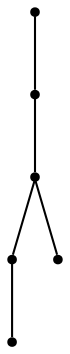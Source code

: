 graph {
  node [shape=point,comment="{\"directed\":false,\"doi\":\"10.1007/978-3-662-45803-7_22\",\"figure\":\"5 (3)\"}"]

  v0 [pos="885.6301378048197,2447.741017455737"]
  v1 [pos="885.6301378048197,2381.0394208664366"]
  v2 [pos="885.6301378048197,2514.4426140450378"]
  v3 [pos="952.3449022507027,2514.4426140450378"]
  v4 [pos="885.6301378048197,2581.1442106343384"]
  v5 [pos="885.6301378048196,2647.845807223638"]

  v0 -- v1 [id="-1",pos="885.6301378048197,2447.741017455737 885.6301378048197,2381.0394208664366 885.6301378048197,2381.0394208664366 885.6301378048197,2381.0394208664366"]
  v5 -- v4 [id="-2",pos="885.6301378048196,2647.845807223638 885.6301378048197,2581.1442106343384 885.6301378048197,2581.1442106343384 885.6301378048197,2581.1442106343384"]
  v4 -- v2 [id="-3",pos="885.6301378048197,2581.1442106343384 885.6301378048197,2514.4426140450378 885.6301378048197,2514.4426140450378 885.6301378048197,2514.4426140450378"]
  v2 -- v0 [id="-4",pos="885.6301378048197,2514.4426140450378 885.6301378048197,2447.741017455737 885.6301378048197,2447.741017455737 885.6301378048197,2447.741017455737"]
  v2 -- v3 [id="-5",pos="885.6301378048197,2514.4426140450378 952.3449022507027,2514.4426140450378 952.3449022507027,2514.4426140450378 952.3449022507027,2514.4426140450378"]
}
